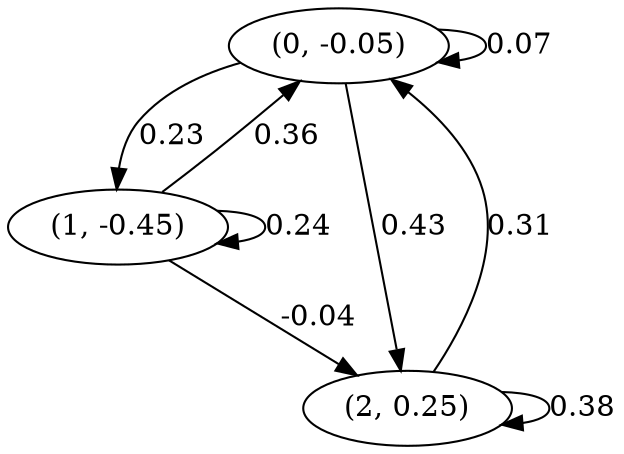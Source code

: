 digraph {
    0 [ label = "(0, -0.05)" ]
    1 [ label = "(1, -0.45)" ]
    2 [ label = "(2, 0.25)" ]
    0 -> 0 [ label = "0.07" ]
    1 -> 1 [ label = "0.24" ]
    2 -> 2 [ label = "0.38" ]
    1 -> 0 [ label = "0.36" ]
    2 -> 0 [ label = "0.31" ]
    0 -> 1 [ label = "0.23" ]
    0 -> 2 [ label = "0.43" ]
    1 -> 2 [ label = "-0.04" ]
}

